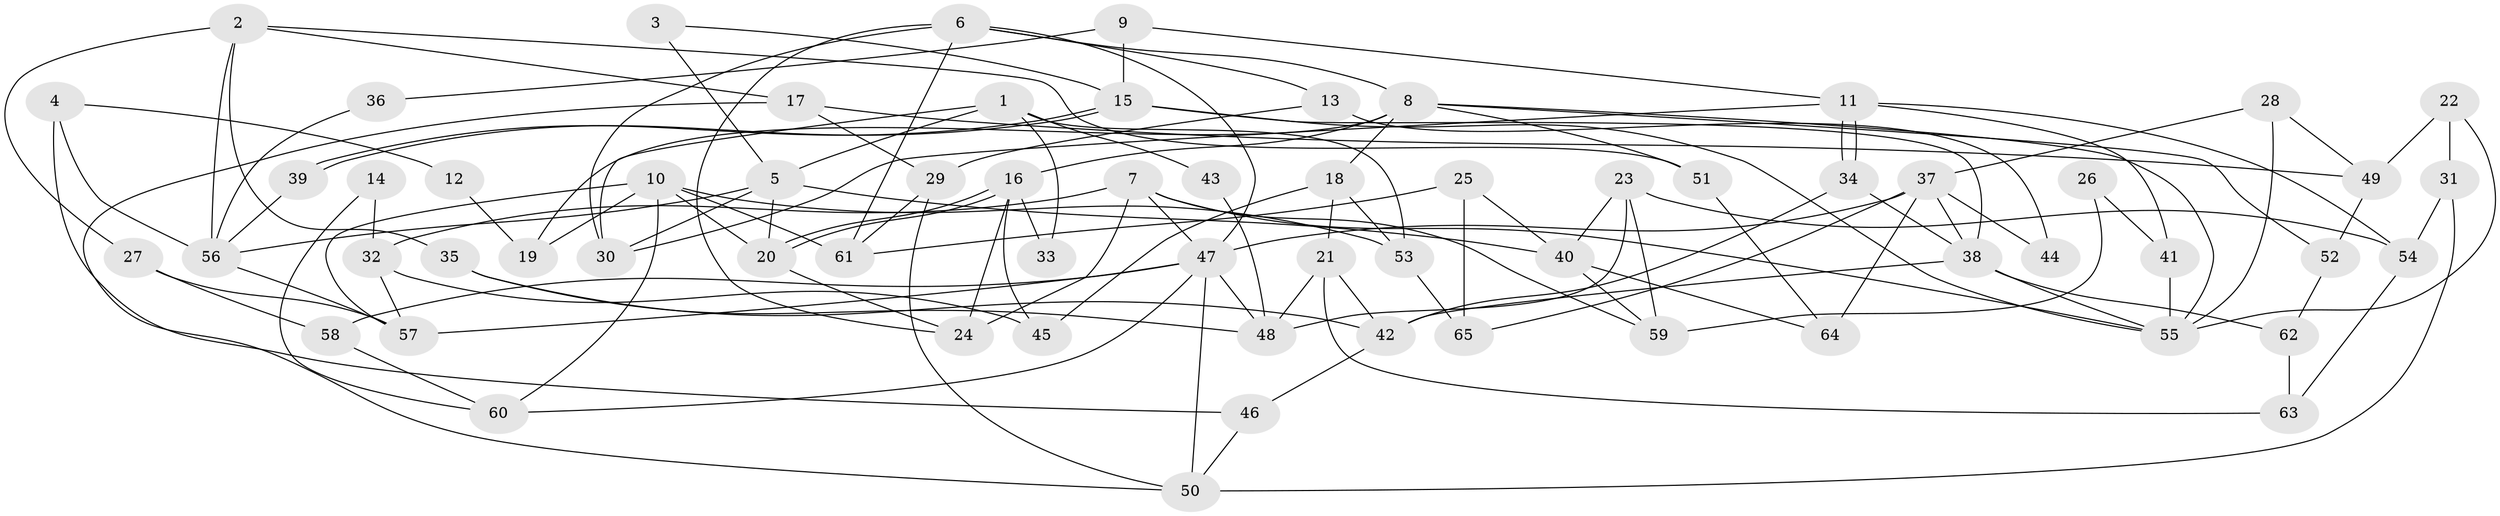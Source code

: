 // Generated by graph-tools (version 1.1) at 2025/52/03/09/25 04:52:00]
// undirected, 65 vertices, 130 edges
graph export_dot {
graph [start="1"]
  node [color=gray90,style=filled];
  1;
  2;
  3;
  4;
  5;
  6;
  7;
  8;
  9;
  10;
  11;
  12;
  13;
  14;
  15;
  16;
  17;
  18;
  19;
  20;
  21;
  22;
  23;
  24;
  25;
  26;
  27;
  28;
  29;
  30;
  31;
  32;
  33;
  34;
  35;
  36;
  37;
  38;
  39;
  40;
  41;
  42;
  43;
  44;
  45;
  46;
  47;
  48;
  49;
  50;
  51;
  52;
  53;
  54;
  55;
  56;
  57;
  58;
  59;
  60;
  61;
  62;
  63;
  64;
  65;
  1 -- 53;
  1 -- 30;
  1 -- 5;
  1 -- 33;
  1 -- 43;
  2 -- 56;
  2 -- 35;
  2 -- 17;
  2 -- 27;
  2 -- 51;
  3 -- 15;
  3 -- 5;
  4 -- 56;
  4 -- 46;
  4 -- 12;
  5 -- 30;
  5 -- 20;
  5 -- 40;
  5 -- 56;
  6 -- 47;
  6 -- 24;
  6 -- 8;
  6 -- 13;
  6 -- 30;
  6 -- 61;
  7 -- 32;
  7 -- 47;
  7 -- 24;
  7 -- 55;
  7 -- 59;
  8 -- 16;
  8 -- 18;
  8 -- 19;
  8 -- 51;
  8 -- 52;
  8 -- 55;
  9 -- 11;
  9 -- 15;
  9 -- 36;
  10 -- 20;
  10 -- 60;
  10 -- 19;
  10 -- 53;
  10 -- 57;
  10 -- 61;
  11 -- 34;
  11 -- 34;
  11 -- 54;
  11 -- 30;
  11 -- 41;
  12 -- 19;
  13 -- 29;
  13 -- 44;
  14 -- 60;
  14 -- 32;
  15 -- 55;
  15 -- 39;
  15 -- 39;
  15 -- 38;
  16 -- 20;
  16 -- 20;
  16 -- 24;
  16 -- 33;
  16 -- 45;
  17 -- 50;
  17 -- 29;
  17 -- 49;
  18 -- 53;
  18 -- 21;
  18 -- 45;
  20 -- 24;
  21 -- 42;
  21 -- 48;
  21 -- 63;
  22 -- 55;
  22 -- 49;
  22 -- 31;
  23 -- 40;
  23 -- 48;
  23 -- 54;
  23 -- 59;
  25 -- 61;
  25 -- 40;
  25 -- 65;
  26 -- 41;
  26 -- 59;
  27 -- 57;
  27 -- 58;
  28 -- 55;
  28 -- 37;
  28 -- 49;
  29 -- 61;
  29 -- 50;
  31 -- 54;
  31 -- 50;
  32 -- 45;
  32 -- 57;
  34 -- 38;
  34 -- 42;
  35 -- 48;
  35 -- 42;
  36 -- 56;
  37 -- 38;
  37 -- 64;
  37 -- 44;
  37 -- 47;
  37 -- 65;
  38 -- 55;
  38 -- 42;
  38 -- 62;
  39 -- 56;
  40 -- 59;
  40 -- 64;
  41 -- 55;
  42 -- 46;
  43 -- 48;
  46 -- 50;
  47 -- 50;
  47 -- 48;
  47 -- 57;
  47 -- 58;
  47 -- 60;
  49 -- 52;
  51 -- 64;
  52 -- 62;
  53 -- 65;
  54 -- 63;
  56 -- 57;
  58 -- 60;
  62 -- 63;
}
